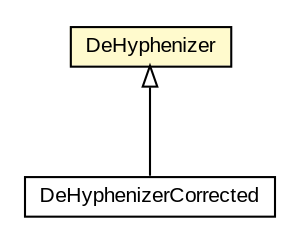 #!/usr/local/bin/dot
#
# Class diagram 
# Generated by UMLGraph version R5_6-24-gf6e263 (http://www.umlgraph.org/)
#

digraph G {
	edge [fontname="arial",fontsize=10,labelfontname="arial",labelfontsize=10];
	node [fontname="arial",fontsize=10,shape=plaintext];
	nodesep=0.25;
	ranksep=0.5;
	// edu.arizona.biosemantics.semanticmarkup.gui.DeHyphenizerCorrected
	c50759 [label=<<table title="edu.arizona.biosemantics.semanticmarkup.gui.DeHyphenizerCorrected" border="0" cellborder="1" cellspacing="0" cellpadding="2" port="p" href="./DeHyphenizerCorrected.html">
		<tr><td><table border="0" cellspacing="0" cellpadding="1">
<tr><td align="center" balign="center"> DeHyphenizerCorrected </td></tr>
		</table></td></tr>
		</table>>, URL="./DeHyphenizerCorrected.html", fontname="arial", fontcolor="black", fontsize=10.0];
	// edu.arizona.biosemantics.semanticmarkup.gui.DeHyphenizer
	c50760 [label=<<table title="edu.arizona.biosemantics.semanticmarkup.gui.DeHyphenizer" border="0" cellborder="1" cellspacing="0" cellpadding="2" port="p" bgcolor="lemonChiffon" href="./DeHyphenizer.html">
		<tr><td><table border="0" cellspacing="0" cellpadding="1">
<tr><td align="center" balign="center"> DeHyphenizer </td></tr>
		</table></td></tr>
		</table>>, URL="./DeHyphenizer.html", fontname="arial", fontcolor="black", fontsize=10.0];
	//edu.arizona.biosemantics.semanticmarkup.gui.DeHyphenizerCorrected extends edu.arizona.biosemantics.semanticmarkup.gui.DeHyphenizer
	c50760:p -> c50759:p [dir=back,arrowtail=empty];
}

